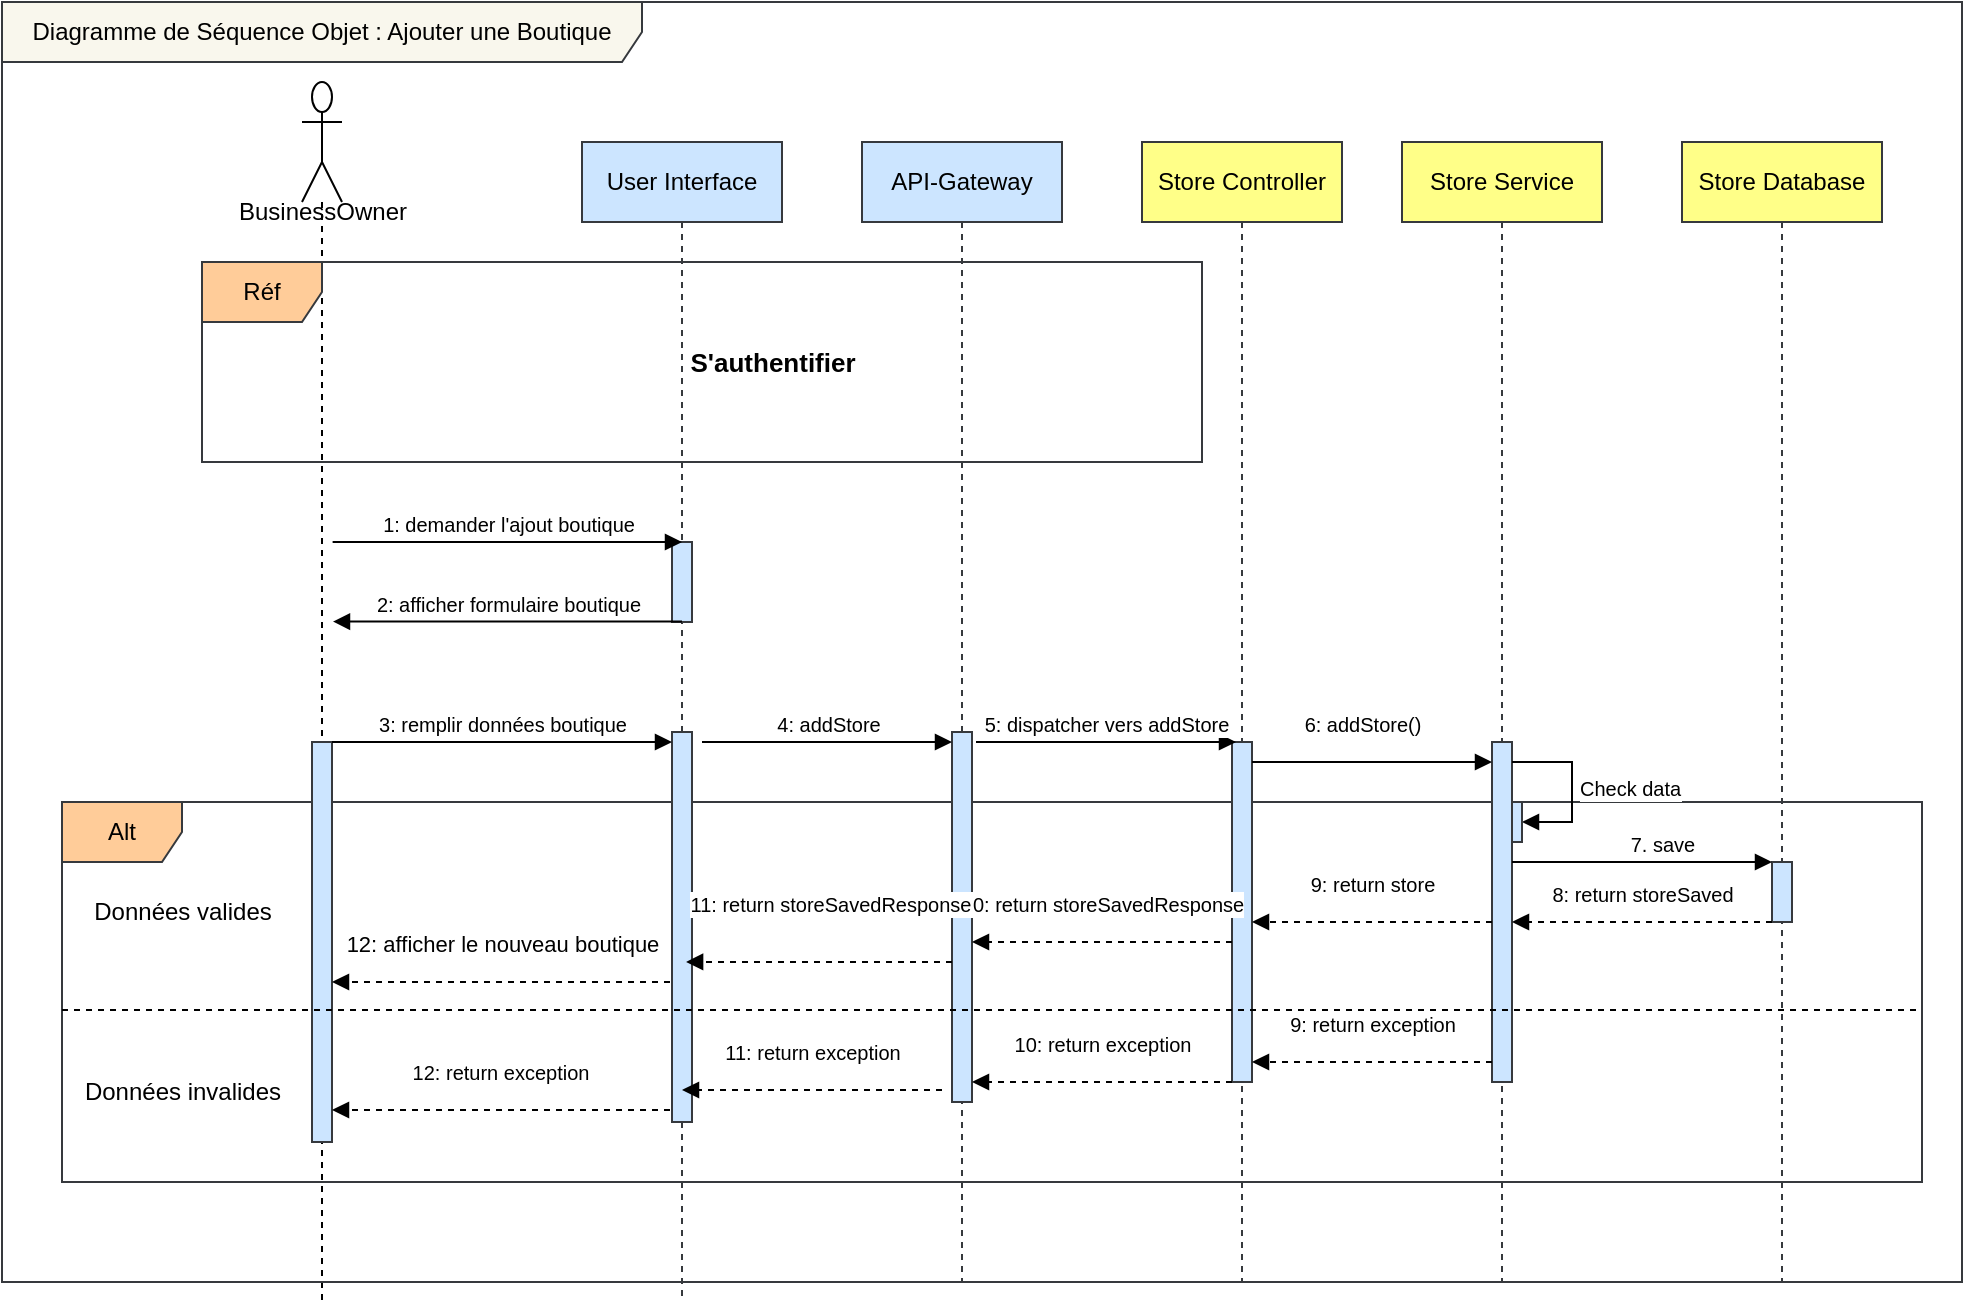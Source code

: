 <mxfile version="24.7.16">
  <diagram name="Page-1" id="CUT6bJymwWr5IvbvF8DB">
    <mxGraphModel dx="1007" dy="523" grid="1" gridSize="10" guides="1" tooltips="1" connect="1" arrows="1" fold="1" page="1" pageScale="1" pageWidth="827" pageHeight="1169" math="0" shadow="0">
      <root>
        <mxCell id="0" />
        <mxCell id="1" parent="0" />
        <mxCell id="-UpK1C25vsjdMaOMGYt--1" value="Alt" style="shape=umlFrame;whiteSpace=wrap;html=1;pointerEvents=0;fillColor=#ffcc99;strokeColor=#36393d;" parent="1" vertex="1">
          <mxGeometry x="240" y="440" width="930" height="190" as="geometry" />
        </mxCell>
        <mxCell id="-UpK1C25vsjdMaOMGYt--2" value="" style="shape=umlLifeline;perimeter=lifelinePerimeter;whiteSpace=wrap;html=1;container=1;dropTarget=0;collapsible=0;recursiveResize=0;outlineConnect=0;portConstraint=eastwest;newEdgeStyle={&quot;curved&quot;:0,&quot;rounded&quot;:0};participant=umlActor;size=60;" parent="1" vertex="1">
          <mxGeometry x="360" y="80" width="20" height="610" as="geometry" />
        </mxCell>
        <mxCell id="-UpK1C25vsjdMaOMGYt--29" value="" style="html=1;points=[[0,0,0,0,5],[0,1,0,0,-5],[1,0,0,0,5],[1,1,0,0,-5]];perimeter=orthogonalPerimeter;outlineConnect=0;targetShapes=umlLifeline;portConstraint=eastwest;newEdgeStyle={&quot;curved&quot;:0,&quot;rounded&quot;:0};fillColor=#cce5ff;strokeColor=#36393d;" parent="-UpK1C25vsjdMaOMGYt--2" vertex="1">
          <mxGeometry x="5" y="330" width="10" height="200" as="geometry" />
        </mxCell>
        <mxCell id="-UpK1C25vsjdMaOMGYt--3" value="User Interface" style="shape=umlLifeline;perimeter=lifelinePerimeter;whiteSpace=wrap;html=1;container=1;dropTarget=0;collapsible=0;recursiveResize=0;outlineConnect=0;portConstraint=eastwest;newEdgeStyle={&quot;curved&quot;:0,&quot;rounded&quot;:0};fillColor=#cce5ff;strokeColor=#36393d;" parent="1" vertex="1">
          <mxGeometry x="500" y="110" width="100" height="580" as="geometry" />
        </mxCell>
        <mxCell id="-UpK1C25vsjdMaOMGYt--6" value="" style="html=1;points=[[0,0,0,0,5],[0,1,0,0,-5],[1,0,0,0,5],[1,1,0,0,-5]];perimeter=orthogonalPerimeter;outlineConnect=0;targetShapes=umlLifeline;portConstraint=eastwest;newEdgeStyle={&quot;curved&quot;:0,&quot;rounded&quot;:0};" parent="-UpK1C25vsjdMaOMGYt--3" vertex="1">
          <mxGeometry x="45" y="360" width="10" height="40" as="geometry" />
        </mxCell>
        <mxCell id="-UpK1C25vsjdMaOMGYt--30" value="" style="html=1;points=[[0,0,0,0,5],[0,1,0,0,-5],[1,0,0,0,5],[1,1,0,0,-5]];perimeter=orthogonalPerimeter;outlineConnect=0;targetShapes=umlLifeline;portConstraint=eastwest;newEdgeStyle={&quot;curved&quot;:0,&quot;rounded&quot;:0};fillColor=#cce5ff;strokeColor=#36393d;" parent="-UpK1C25vsjdMaOMGYt--3" vertex="1">
          <mxGeometry x="45" y="295" width="10" height="195" as="geometry" />
        </mxCell>
        <mxCell id="-UpK1C25vsjdMaOMGYt--25" value="" style="html=1;points=[[0,0,0,0,5],[0,1,0,0,-5],[1,0,0,0,5],[1,1,0,0,-5]];perimeter=orthogonalPerimeter;outlineConnect=0;targetShapes=umlLifeline;portConstraint=eastwest;newEdgeStyle={&quot;curved&quot;:0,&quot;rounded&quot;:0};fillColor=#cce5ff;strokeColor=#36393d;" parent="-UpK1C25vsjdMaOMGYt--3" vertex="1">
          <mxGeometry x="45" y="200" width="10" height="40" as="geometry" />
        </mxCell>
        <mxCell id="-UpK1C25vsjdMaOMGYt--9" value="API-Gateway" style="shape=umlLifeline;perimeter=lifelinePerimeter;whiteSpace=wrap;html=1;container=1;dropTarget=0;collapsible=0;recursiveResize=0;outlineConnect=0;portConstraint=eastwest;newEdgeStyle={&quot;curved&quot;:0,&quot;rounded&quot;:0};fillColor=#cce5ff;strokeColor=#36393d;" parent="1" vertex="1">
          <mxGeometry x="640" y="110" width="100" height="570" as="geometry" />
        </mxCell>
        <mxCell id="-UpK1C25vsjdMaOMGYt--32" value="" style="html=1;points=[[0,0,0,0,5],[0,1,0,0,-5],[1,0,0,0,5],[1,1,0,0,-5]];perimeter=orthogonalPerimeter;outlineConnect=0;targetShapes=umlLifeline;portConstraint=eastwest;newEdgeStyle={&quot;curved&quot;:0,&quot;rounded&quot;:0};fillColor=#cce5ff;strokeColor=#36393d;" parent="-UpK1C25vsjdMaOMGYt--9" vertex="1">
          <mxGeometry x="45" y="295" width="10" height="185" as="geometry" />
        </mxCell>
        <mxCell id="-UpK1C25vsjdMaOMGYt--16" value="Store Controller" style="shape=umlLifeline;perimeter=lifelinePerimeter;whiteSpace=wrap;html=1;container=1;dropTarget=0;collapsible=0;recursiveResize=0;outlineConnect=0;portConstraint=eastwest;newEdgeStyle={&quot;curved&quot;:0,&quot;rounded&quot;:0};fillColor=#ffff88;strokeColor=#36393d;" parent="1" vertex="1">
          <mxGeometry x="780" y="110" width="100" height="570" as="geometry" />
        </mxCell>
        <mxCell id="-UpK1C25vsjdMaOMGYt--19" value="Store Service" style="shape=umlLifeline;perimeter=lifelinePerimeter;whiteSpace=wrap;html=1;container=1;dropTarget=0;collapsible=0;recursiveResize=0;outlineConnect=0;portConstraint=eastwest;newEdgeStyle={&quot;curved&quot;:0,&quot;rounded&quot;:0};fillColor=#ffff88;strokeColor=#36393d;" parent="1" vertex="1">
          <mxGeometry x="910" y="110" width="100" height="570" as="geometry" />
        </mxCell>
        <mxCell id="-UpK1C25vsjdMaOMGYt--20" value="Store Database" style="shape=umlLifeline;perimeter=lifelinePerimeter;whiteSpace=wrap;html=1;container=1;dropTarget=0;collapsible=0;recursiveResize=0;outlineConnect=0;portConstraint=eastwest;newEdgeStyle={&quot;curved&quot;:0,&quot;rounded&quot;:0};fillColor=#ffff88;strokeColor=#36393d;" parent="1" vertex="1">
          <mxGeometry x="1050" y="110" width="100" height="570" as="geometry" />
        </mxCell>
        <mxCell id="-UpK1C25vsjdMaOMGYt--21" value="Réf" style="shape=umlFrame;whiteSpace=wrap;html=1;pointerEvents=0;fillColor=#ffcc99;strokeColor=#36393d;" parent="1" vertex="1">
          <mxGeometry x="310" y="170" width="500" height="100" as="geometry" />
        </mxCell>
        <mxCell id="-UpK1C25vsjdMaOMGYt--22" value="&lt;b&gt;&lt;font style=&quot;font-size: 13px;&quot;&gt;S&#39;authentifier&lt;/font&gt;&lt;/b&gt;" style="text;html=1;align=center;verticalAlign=middle;resizable=0;points=[];autosize=1;strokeColor=none;fillColor=none;" parent="1" vertex="1">
          <mxGeometry x="540" y="205" width="110" height="30" as="geometry" />
        </mxCell>
        <mxCell id="-UpK1C25vsjdMaOMGYt--26" value="&lt;font style=&quot;font-size: 10px;&quot;&gt;1: demander l&#39;ajout boutique&lt;/font&gt;" style="html=1;verticalAlign=bottom;endArrow=block;curved=0;rounded=0;" parent="1" edge="1">
          <mxGeometry width="80" relative="1" as="geometry">
            <mxPoint x="375.31" y="310" as="sourcePoint" />
            <mxPoint x="550" y="310" as="targetPoint" />
          </mxGeometry>
        </mxCell>
        <mxCell id="-UpK1C25vsjdMaOMGYt--27" value="&lt;font style=&quot;font-size: 10px;&quot;&gt;2: afficher formulaire boutique&lt;/font&gt;" style="html=1;verticalAlign=bottom;endArrow=block;curved=0;rounded=0;entryX=1;entryY=1;entryDx=0;entryDy=-5;entryPerimeter=0;" parent="1" edge="1">
          <mxGeometry width="80" relative="1" as="geometry">
            <mxPoint x="550" y="349.76" as="sourcePoint" />
            <mxPoint x="375.5" y="349.76" as="targetPoint" />
          </mxGeometry>
        </mxCell>
        <mxCell id="-UpK1C25vsjdMaOMGYt--28" value="&lt;font style=&quot;font-size: 10px;&quot;&gt;3: remplir données boutique&lt;/font&gt;" style="html=1;verticalAlign=bottom;endArrow=block;curved=0;rounded=0;entryX=0;entryY=0;entryDx=0;entryDy=5;entryPerimeter=0;" parent="1" source="-UpK1C25vsjdMaOMGYt--29" target="-UpK1C25vsjdMaOMGYt--30" edge="1">
          <mxGeometry width="80" relative="1" as="geometry">
            <mxPoint x="380" y="410" as="sourcePoint" />
            <mxPoint x="540" y="410" as="targetPoint" />
          </mxGeometry>
        </mxCell>
        <mxCell id="-UpK1C25vsjdMaOMGYt--31" value="&lt;font style=&quot;font-size: 10px;&quot;&gt;4: addStore&lt;/font&gt;" style="html=1;verticalAlign=bottom;endArrow=block;curved=0;rounded=0;entryX=0;entryY=0;entryDx=0;entryDy=5;entryPerimeter=0;" parent="1" target="-UpK1C25vsjdMaOMGYt--32" edge="1">
          <mxGeometry width="80" relative="1" as="geometry">
            <mxPoint x="560" y="410" as="sourcePoint" />
            <mxPoint x="680" y="410" as="targetPoint" />
          </mxGeometry>
        </mxCell>
        <mxCell id="-UpK1C25vsjdMaOMGYt--33" value="" style="html=1;points=[[0,0,0,0,5],[0,1,0,0,-5],[1,0,0,0,5],[1,1,0,0,-5]];perimeter=orthogonalPerimeter;outlineConnect=0;targetShapes=umlLifeline;portConstraint=eastwest;newEdgeStyle={&quot;curved&quot;:0,&quot;rounded&quot;:0};fillColor=#cce5ff;strokeColor=#36393d;" parent="1" vertex="1">
          <mxGeometry x="825" y="410" width="10" height="170" as="geometry" />
        </mxCell>
        <mxCell id="-UpK1C25vsjdMaOMGYt--34" value="" style="html=1;points=[[0,0,0,0,5],[0,1,0,0,-5],[1,0,0,0,5],[1,1,0,0,-5]];perimeter=orthogonalPerimeter;outlineConnect=0;targetShapes=umlLifeline;portConstraint=eastwest;newEdgeStyle={&quot;curved&quot;:0,&quot;rounded&quot;:0};fillColor=#cce5ff;strokeColor=#36393d;" parent="1" vertex="1">
          <mxGeometry x="955" y="410" width="10" height="170" as="geometry" />
        </mxCell>
        <mxCell id="-UpK1C25vsjdMaOMGYt--35" value="&lt;font style=&quot;font-size: 10px;&quot;&gt;5: dispatcher vers addStore&lt;/font&gt;" style="html=1;verticalAlign=bottom;endArrow=block;curved=0;rounded=0;" parent="1" edge="1">
          <mxGeometry width="80" relative="1" as="geometry">
            <mxPoint x="697" y="410" as="sourcePoint" />
            <mxPoint x="827" y="410" as="targetPoint" />
          </mxGeometry>
        </mxCell>
        <mxCell id="-UpK1C25vsjdMaOMGYt--36" value="&lt;font style=&quot;font-size: 10px;&quot;&gt;6: addStore()&lt;/font&gt;" style="html=1;verticalAlign=bottom;endArrow=block;curved=0;rounded=0;" parent="1" source="-UpK1C25vsjdMaOMGYt--33" target="-UpK1C25vsjdMaOMGYt--34" edge="1">
          <mxGeometry x="-0.083" y="10" width="80" relative="1" as="geometry">
            <mxPoint x="840" y="420" as="sourcePoint" />
            <mxPoint x="910" y="420" as="targetPoint" />
            <Array as="points">
              <mxPoint x="880" y="420" />
            </Array>
            <mxPoint as="offset" />
          </mxGeometry>
        </mxCell>
        <mxCell id="-UpK1C25vsjdMaOMGYt--37" value="" style="html=1;points=[[0,0,0,0,5],[0,1,0,0,-5],[1,0,0,0,5],[1,1,0,0,-5]];perimeter=orthogonalPerimeter;outlineConnect=0;targetShapes=umlLifeline;portConstraint=eastwest;newEdgeStyle={&quot;curved&quot;:0,&quot;rounded&quot;:0};fillColor=#cce5ff;strokeColor=#36393d;" parent="1" vertex="1">
          <mxGeometry x="1095" y="470" width="10" height="30" as="geometry" />
        </mxCell>
        <mxCell id="-UpK1C25vsjdMaOMGYt--38" value="&lt;font style=&quot;font-size: 10px;&quot;&gt;Check data&lt;/font&gt;" style="html=1;align=left;spacingLeft=2;endArrow=block;rounded=0;edgeStyle=orthogonalEdgeStyle;curved=0;rounded=0;" parent="1" edge="1">
          <mxGeometry x="-0.005" relative="1" as="geometry">
            <mxPoint x="965" y="420" as="sourcePoint" />
            <Array as="points">
              <mxPoint x="995" y="450" />
            </Array>
            <mxPoint x="970" y="450" as="targetPoint" />
            <mxPoint as="offset" />
          </mxGeometry>
        </mxCell>
        <mxCell id="-UpK1C25vsjdMaOMGYt--39" value="" style="html=1;points=[[0,0,0,0,5],[0,1,0,0,-5],[1,0,0,0,5],[1,1,0,0,-5]];perimeter=orthogonalPerimeter;outlineConnect=0;targetShapes=umlLifeline;portConstraint=eastwest;newEdgeStyle={&quot;curved&quot;:0,&quot;rounded&quot;:0};fillColor=#cce5ff;strokeColor=#36393d;" parent="1" vertex="1">
          <mxGeometry x="965" y="440" width="5" height="20" as="geometry" />
        </mxCell>
        <mxCell id="-UpK1C25vsjdMaOMGYt--40" value="&lt;font style=&quot;font-size: 10px;&quot;&gt;7. save&lt;/font&gt;" style="html=1;verticalAlign=bottom;endArrow=block;rounded=0;" parent="1" target="-UpK1C25vsjdMaOMGYt--37" edge="1">
          <mxGeometry x="0.154" width="80" relative="1" as="geometry">
            <mxPoint x="965" y="470" as="sourcePoint" />
            <mxPoint x="1090" y="470" as="targetPoint" />
            <mxPoint as="offset" />
          </mxGeometry>
        </mxCell>
        <mxCell id="-UpK1C25vsjdMaOMGYt--42" value="&lt;font style=&quot;font-size: 10px;&quot;&gt;8: return storeSaved&lt;/font&gt;" style="html=1;verticalAlign=bottom;endArrow=block;rounded=0;dashed=1;" parent="1" source="-UpK1C25vsjdMaOMGYt--37" target="-UpK1C25vsjdMaOMGYt--34" edge="1">
          <mxGeometry y="-5" width="80" relative="1" as="geometry">
            <mxPoint x="1035" y="530" as="sourcePoint" />
            <mxPoint x="990" y="600" as="targetPoint" />
            <Array as="points">
              <mxPoint x="1060" y="500" />
            </Array>
            <mxPoint as="offset" />
          </mxGeometry>
        </mxCell>
        <mxCell id="-UpK1C25vsjdMaOMGYt--43" value="&lt;font style=&quot;font-size: 10px;&quot;&gt;9: return store&lt;/font&gt;" style="html=1;verticalAlign=bottom;endArrow=block;rounded=0;dashed=1;" parent="1" target="-UpK1C25vsjdMaOMGYt--33" edge="1">
          <mxGeometry y="-10" width="80" relative="1" as="geometry">
            <mxPoint x="955" y="500" as="sourcePoint" />
            <mxPoint x="850" y="500" as="targetPoint" />
            <mxPoint as="offset" />
          </mxGeometry>
        </mxCell>
        <mxCell id="-UpK1C25vsjdMaOMGYt--44" value="&lt;font style=&quot;font-size: 10px;&quot;&gt;10: return storeSavedResponse&lt;/font&gt;" style="html=1;verticalAlign=bottom;endArrow=block;rounded=0;dashed=1;" parent="1" edge="1">
          <mxGeometry y="-10" width="80" relative="1" as="geometry">
            <mxPoint x="825" y="510" as="sourcePoint" />
            <mxPoint x="695" y="510" as="targetPoint" />
            <mxPoint as="offset" />
          </mxGeometry>
        </mxCell>
        <mxCell id="-UpK1C25vsjdMaOMGYt--45" value="&lt;font style=&quot;font-size: 10px;&quot;&gt;11: return storeSavedResponse&lt;/font&gt;" style="html=1;verticalAlign=bottom;endArrow=block;rounded=0;entryX=0.705;entryY=0.667;entryDx=0;entryDy=0;entryPerimeter=0;dashed=1;" parent="1" edge="1">
          <mxGeometry x="-0.077" y="-20" width="80" relative="1" as="geometry">
            <mxPoint x="685" y="519.995" as="sourcePoint" />
            <mxPoint x="552.05" y="519.995" as="targetPoint" />
            <mxPoint as="offset" />
          </mxGeometry>
        </mxCell>
        <mxCell id="-UpK1C25vsjdMaOMGYt--47" value="12: afficher le nouveau boutique" style="html=1;verticalAlign=bottom;endArrow=block;rounded=0;dashed=1;" parent="1" target="-UpK1C25vsjdMaOMGYt--29" edge="1">
          <mxGeometry y="-10" width="80" relative="1" as="geometry">
            <mxPoint x="544" y="530" as="sourcePoint" />
            <mxPoint x="414" y="530" as="targetPoint" />
            <mxPoint as="offset" />
          </mxGeometry>
        </mxCell>
        <mxCell id="-UpK1C25vsjdMaOMGYt--49" value="Données valides" style="text;html=1;align=center;verticalAlign=middle;resizable=0;points=[];autosize=1;strokeColor=none;fillColor=none;" parent="1" vertex="1">
          <mxGeometry x="245" y="480" width="110" height="30" as="geometry" />
        </mxCell>
        <mxCell id="-UpK1C25vsjdMaOMGYt--50" value="Données invalides" style="text;html=1;align=center;verticalAlign=middle;resizable=0;points=[];autosize=1;strokeColor=none;fillColor=none;" parent="1" vertex="1">
          <mxGeometry x="240" y="570" width="120" height="30" as="geometry" />
        </mxCell>
        <mxCell id="-UpK1C25vsjdMaOMGYt--52" value="&lt;font style=&quot;font-size: 10px;&quot;&gt;9: return exception&lt;/font&gt;" style="html=1;verticalAlign=bottom;endArrow=block;rounded=0;dashed=1;" parent="1" edge="1">
          <mxGeometry y="-10" width="80" relative="1" as="geometry">
            <mxPoint x="955" y="570" as="sourcePoint" />
            <mxPoint x="835" y="570" as="targetPoint" />
            <mxPoint as="offset" />
          </mxGeometry>
        </mxCell>
        <mxCell id="-UpK1C25vsjdMaOMGYt--53" value="&lt;font style=&quot;font-size: 10px;&quot;&gt;10: return &lt;/font&gt;&lt;font style=&quot;font-size: 10px;&quot;&gt;exception&lt;/font&gt;" style="html=1;verticalAlign=bottom;endArrow=block;rounded=0;dashed=1;" parent="1" edge="1">
          <mxGeometry y="-10" width="80" relative="1" as="geometry">
            <mxPoint x="825" y="580" as="sourcePoint" />
            <mxPoint x="695" y="580" as="targetPoint" />
            <mxPoint as="offset" />
          </mxGeometry>
        </mxCell>
        <mxCell id="-UpK1C25vsjdMaOMGYt--54" value="&lt;font style=&quot;font-size: 10px;&quot;&gt;11: return &lt;/font&gt;&lt;font style=&quot;font-size: 10px;&quot;&gt;exception&lt;/font&gt;" style="html=1;verticalAlign=bottom;endArrow=block;rounded=0;dashed=1;" parent="1" edge="1">
          <mxGeometry y="-10" width="80" relative="1" as="geometry">
            <mxPoint x="680" y="584" as="sourcePoint" />
            <mxPoint x="550" y="584" as="targetPoint" />
            <mxPoint as="offset" />
          </mxGeometry>
        </mxCell>
        <mxCell id="-UpK1C25vsjdMaOMGYt--55" value="&lt;font style=&quot;font-size: 10px;&quot;&gt;12: &lt;/font&gt;&lt;font style=&quot;font-size: 10px;&quot;&gt;return &lt;/font&gt;&lt;font style=&quot;font-size: 10px;&quot;&gt;exception&lt;/font&gt;" style="html=1;verticalAlign=bottom;endArrow=block;rounded=0;dashed=1;" parent="1" target="-UpK1C25vsjdMaOMGYt--29" edge="1">
          <mxGeometry x="0.004" y="-10" width="80" relative="1" as="geometry">
            <mxPoint x="544" y="594" as="sourcePoint" />
            <mxPoint x="380" y="594" as="targetPoint" />
            <mxPoint as="offset" />
          </mxGeometry>
        </mxCell>
        <mxCell id="-UpK1C25vsjdMaOMGYt--56" value="" style="line;strokeWidth=1;fillColor=none;align=left;verticalAlign=middle;spacingTop=-1;spacingLeft=3;spacingRight=3;rotatable=0;labelPosition=right;points=[];portConstraint=eastwest;strokeColor=inherit;dashed=1;" parent="1" vertex="1">
          <mxGeometry x="240" y="540" width="930" height="8" as="geometry" />
        </mxCell>
        <mxCell id="-UpK1C25vsjdMaOMGYt--57" value="Diagramme de Séquence Objet : Ajouter une Boutique" style="shape=umlFrame;whiteSpace=wrap;html=1;pointerEvents=0;width=320;height=30;fillColor=#f9f7ed;strokeColor=#36393d;" parent="1" vertex="1">
          <mxGeometry x="210" y="40" width="980" height="640" as="geometry" />
        </mxCell>
        <mxCell id="WP6GgHHAuhvXwPAojKjH-1" value="BusinessOwner" style="text;html=1;align=center;verticalAlign=middle;resizable=0;points=[];autosize=1;strokeColor=none;fillColor=none;" parent="1" vertex="1">
          <mxGeometry x="315" y="130" width="110" height="30" as="geometry" />
        </mxCell>
      </root>
    </mxGraphModel>
  </diagram>
</mxfile>
